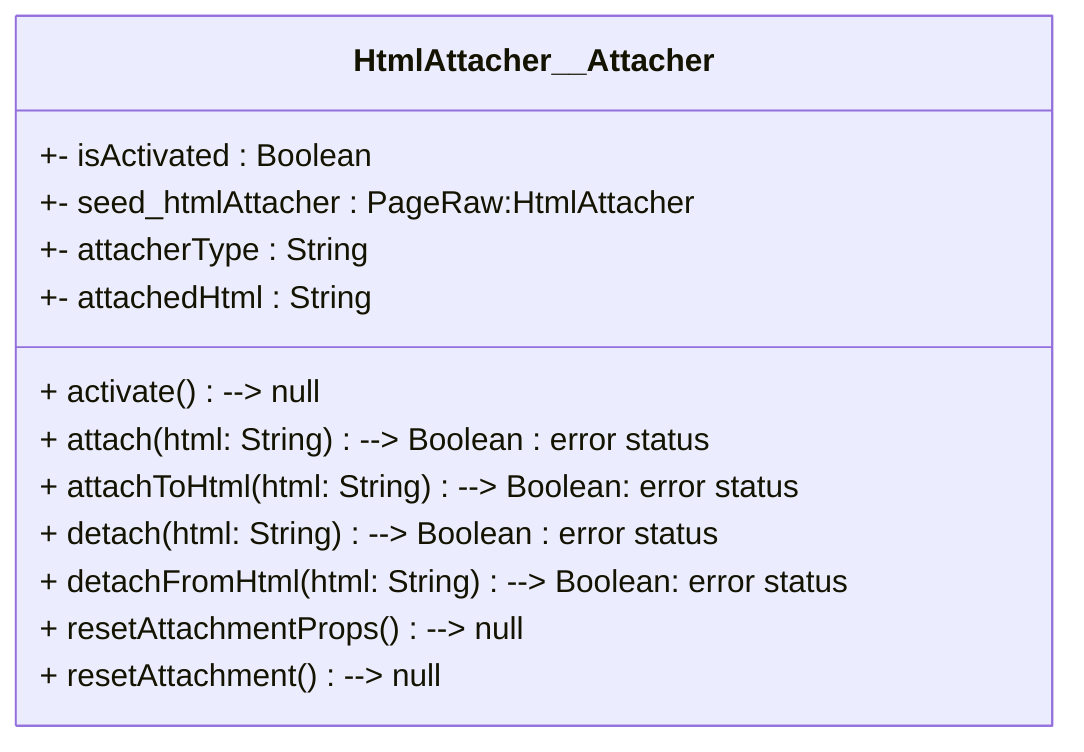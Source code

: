 classDiagram

class HtmlAttacher__Attacher{
   +- isActivated : Boolean
   +- seed_htmlAttacher : PageRaw:HtmlAttacher
   +- attacherType : String
   +- attachedHtml : String

   + activate () --> null
   + attach (html: String) --> Boolean : error status
   + attachToHtml (html: String) --> Boolean: error status

   + detach (html: String) --> Boolean : error status
   + detachFromHtml (html: String) --> Boolean: error status

   + resetAttachmentProps () --> null
   + resetAttachment () --> null
}